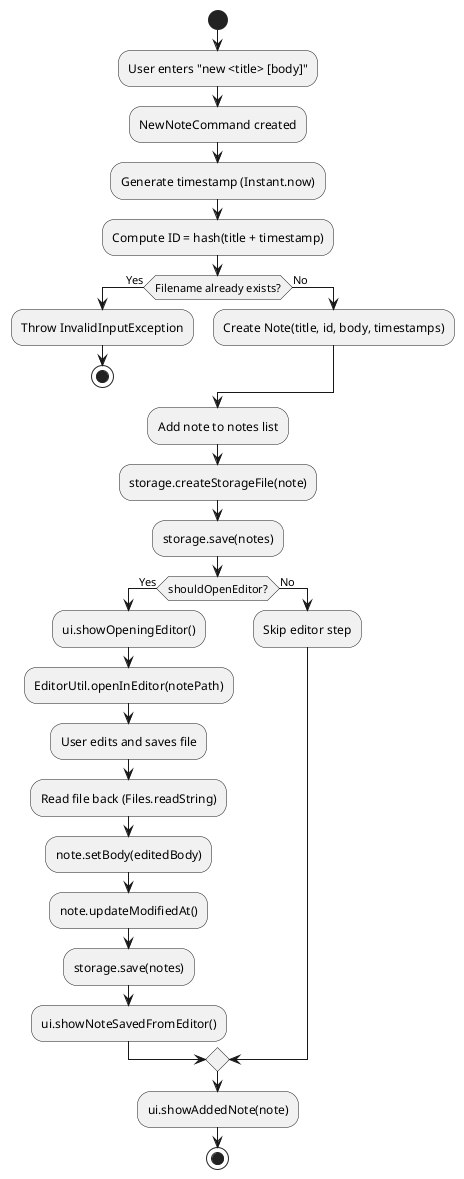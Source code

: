 @startuml NoteCreationActivity
start

:User enters "new <title> [body]";
:NewNoteCommand created;

:Generate timestamp (Instant.now);
:Compute ID = hash(title + timestamp);

if (Filename already exists?) then (Yes)
  :Throw InvalidInputException;
  stop
else (No)
  :Create Note(title, id, body, timestamps);
endif

:Add note to notes list;
:storage.createStorageFile(note);
:storage.save(notes);

if (shouldOpenEditor?) then (Yes)
  :ui.showOpeningEditor();
  :EditorUtil.openInEditor(notePath);
  :User edits and saves file;
  :Read file back (Files.readString);
  :note.setBody(editedBody);
  :note.updateModifiedAt();
  :storage.save(notes);
  :ui.showNoteSavedFromEditor();
else (No)
  :Skip editor step;
endif

:ui.showAddedNote(note);
stop
@enduml